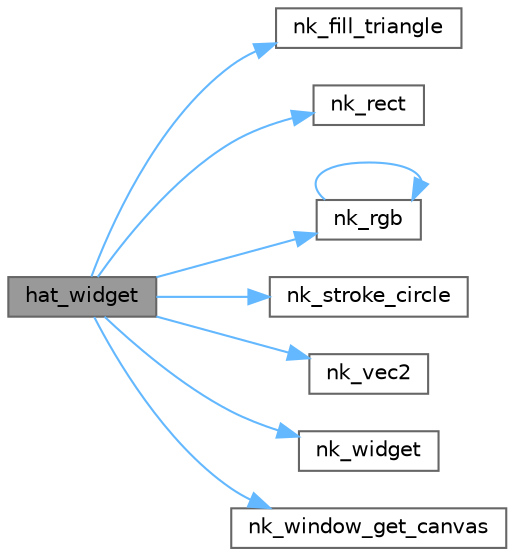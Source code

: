 digraph "hat_widget"
{
 // LATEX_PDF_SIZE
  bgcolor="transparent";
  edge [fontname=Helvetica,fontsize=10,labelfontname=Helvetica,labelfontsize=10];
  node [fontname=Helvetica,fontsize=10,shape=box,height=0.2,width=0.4];
  rankdir="LR";
  Node1 [id="Node000001",label="hat_widget",height=0.2,width=0.4,color="gray40", fillcolor="grey60", style="filled", fontcolor="black",tooltip=" "];
  Node1 -> Node2 [id="edge1_Node000001_Node000002",color="steelblue1",style="solid",tooltip=" "];
  Node2 [id="Node000002",label="nk_fill_triangle",height=0.2,width=0.4,color="grey40", fillcolor="white", style="filled",URL="$nuklear_8h.html#ab2d4fcfee9d421f2f6dc28f6aeece451",tooltip=" "];
  Node1 -> Node3 [id="edge2_Node000001_Node000003",color="steelblue1",style="solid",tooltip=" "];
  Node3 [id="Node000003",label="nk_rect",height=0.2,width=0.4,color="grey40", fillcolor="white", style="filled",URL="$nuklear_8h.html#aedba0cd2ec170c1f95f3396953982bc1",tooltip=" "];
  Node1 -> Node4 [id="edge3_Node000001_Node000004",color="steelblue1",style="solid",tooltip=" "];
  Node4 [id="Node000004",label="nk_rgb",height=0.2,width=0.4,color="grey40", fillcolor="white", style="filled",URL="$nuklear_8h.html#a0624ae1d6500b0a2941274f1a99d144d",tooltip=" "];
  Node4 -> Node4 [id="edge4_Node000004_Node000004",color="steelblue1",style="solid",tooltip=" "];
  Node1 -> Node5 [id="edge5_Node000001_Node000005",color="steelblue1",style="solid",tooltip=" "];
  Node5 [id="Node000005",label="nk_stroke_circle",height=0.2,width=0.4,color="grey40", fillcolor="white", style="filled",URL="$nuklear_8h.html#a56cab66c2d12f25717fb5be7bda1de4c",tooltip=" "];
  Node1 -> Node6 [id="edge6_Node000001_Node000006",color="steelblue1",style="solid",tooltip=" "];
  Node6 [id="Node000006",label="nk_vec2",height=0.2,width=0.4,color="grey40", fillcolor="white", style="filled",URL="$nuklear_8h.html#a941b2f79e575807bdd0e4b6aef1fb19f",tooltip=" "];
  Node1 -> Node7 [id="edge7_Node000001_Node000007",color="steelblue1",style="solid",tooltip=" "];
  Node7 [id="Node000007",label="nk_widget",height=0.2,width=0.4,color="grey40", fillcolor="white", style="filled",URL="$nuklear_8h.html#aaf68e0bbf0fd4724bf647d3e96b7d4a8",tooltip=" "];
  Node1 -> Node8 [id="edge8_Node000001_Node000008",color="steelblue1",style="solid",tooltip=" "];
  Node8 [id="Node000008",label="nk_window_get_canvas",height=0.2,width=0.4,color="grey40", fillcolor="white", style="filled",URL="$nuklear_8h.html#a77a6630f817a684b41eccc03d64671d1",tooltip=" "];
}
